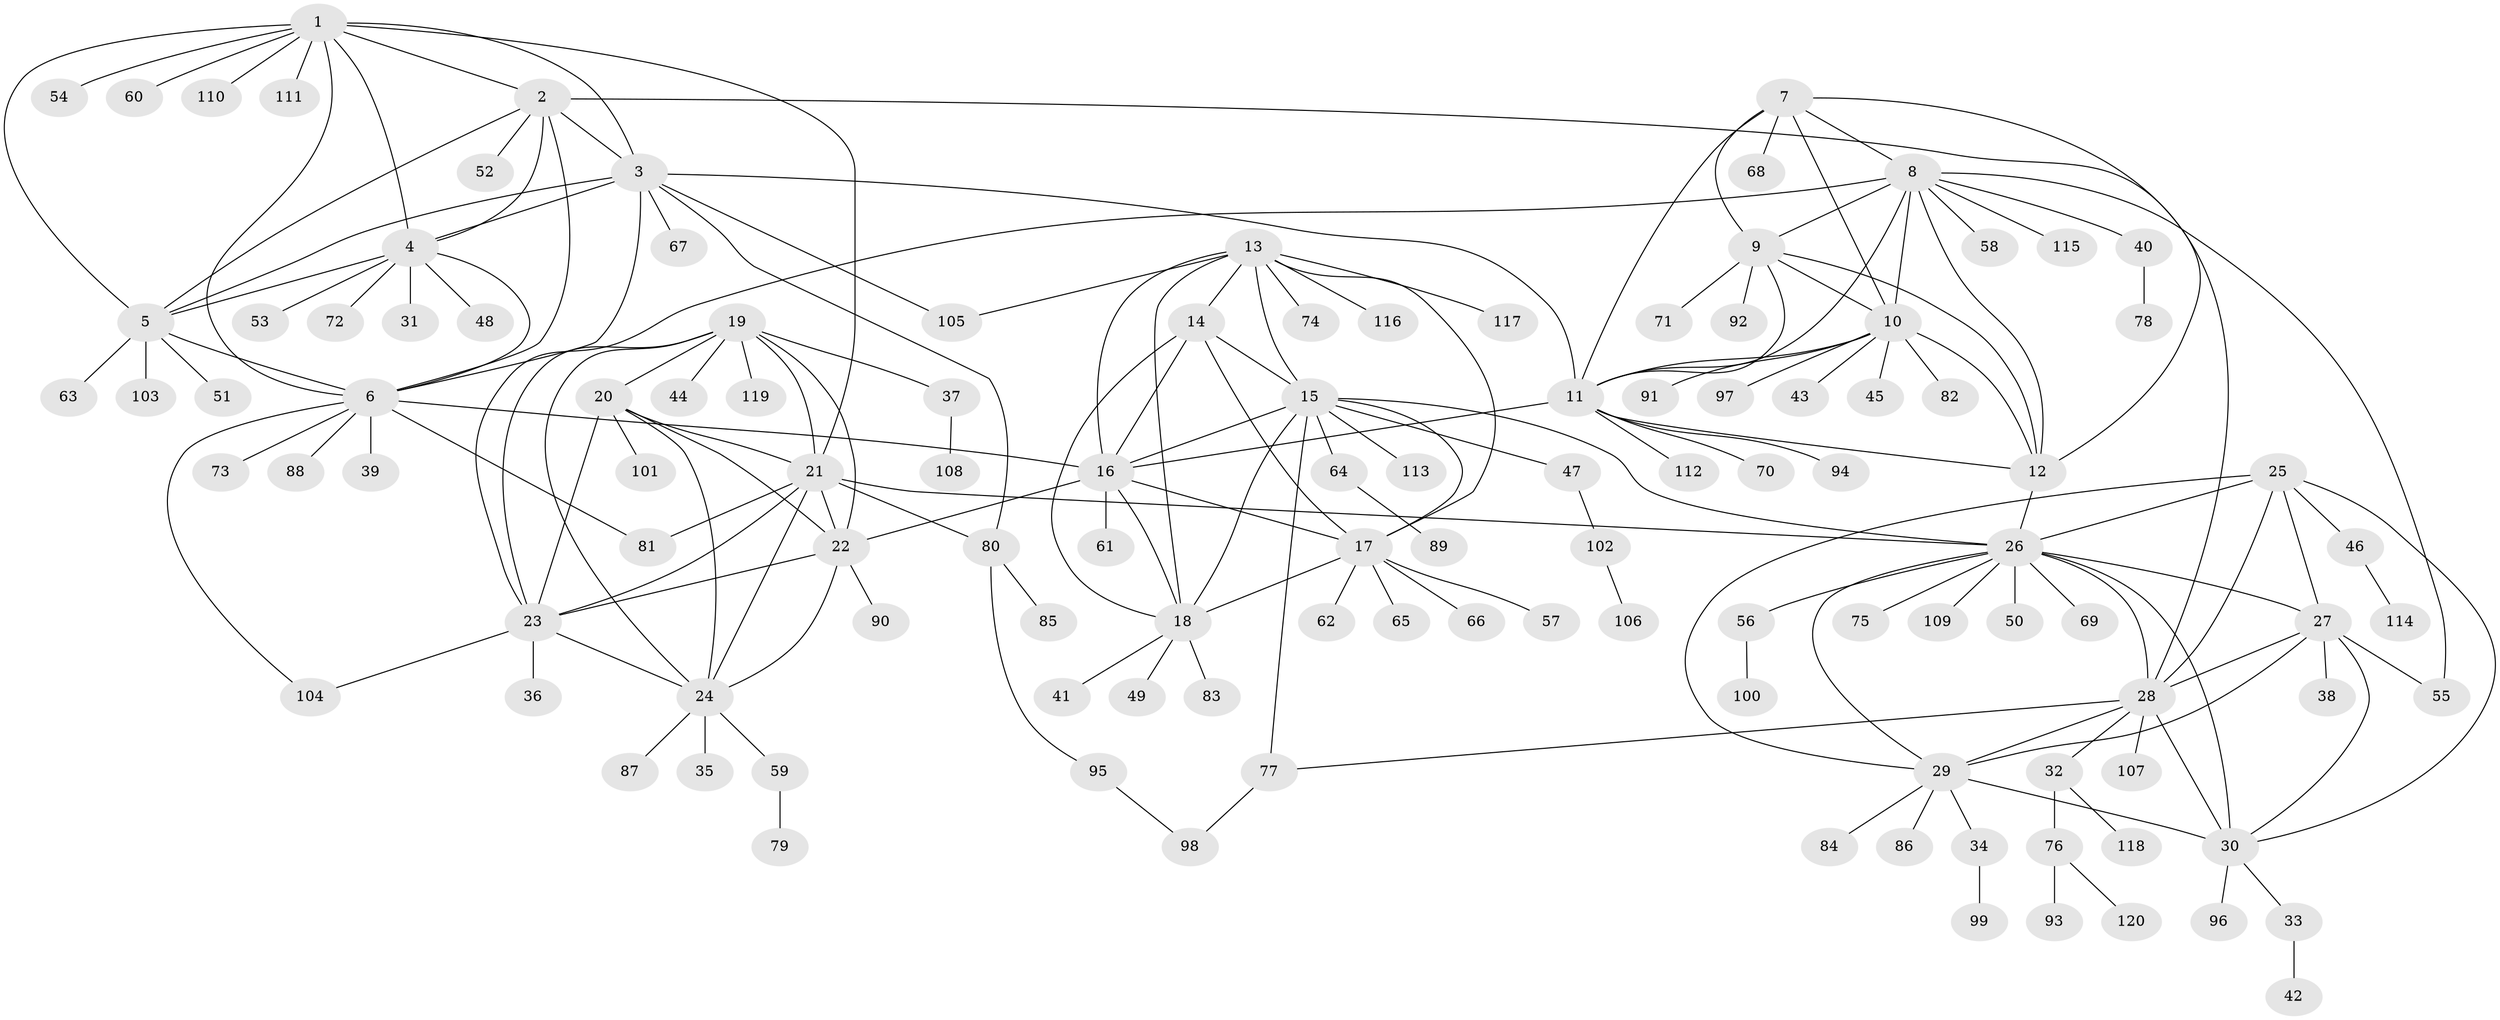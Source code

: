 // coarse degree distribution, {12: 0.010638297872340425, 5: 0.05319148936170213, 8: 0.02127659574468085, 7: 0.031914893617021274, 9: 0.0425531914893617, 4: 0.031914893617021274, 14: 0.010638297872340425, 10: 0.010638297872340425, 13: 0.010638297872340425, 6: 0.031914893617021274, 15: 0.010638297872340425, 1: 0.6170212765957447, 3: 0.02127659574468085, 2: 0.09574468085106383}
// Generated by graph-tools (version 1.1) at 2025/52/02/27/25 19:52:21]
// undirected, 120 vertices, 182 edges
graph export_dot {
graph [start="1"]
  node [color=gray90,style=filled];
  1;
  2;
  3;
  4;
  5;
  6;
  7;
  8;
  9;
  10;
  11;
  12;
  13;
  14;
  15;
  16;
  17;
  18;
  19;
  20;
  21;
  22;
  23;
  24;
  25;
  26;
  27;
  28;
  29;
  30;
  31;
  32;
  33;
  34;
  35;
  36;
  37;
  38;
  39;
  40;
  41;
  42;
  43;
  44;
  45;
  46;
  47;
  48;
  49;
  50;
  51;
  52;
  53;
  54;
  55;
  56;
  57;
  58;
  59;
  60;
  61;
  62;
  63;
  64;
  65;
  66;
  67;
  68;
  69;
  70;
  71;
  72;
  73;
  74;
  75;
  76;
  77;
  78;
  79;
  80;
  81;
  82;
  83;
  84;
  85;
  86;
  87;
  88;
  89;
  90;
  91;
  92;
  93;
  94;
  95;
  96;
  97;
  98;
  99;
  100;
  101;
  102;
  103;
  104;
  105;
  106;
  107;
  108;
  109;
  110;
  111;
  112;
  113;
  114;
  115;
  116;
  117;
  118;
  119;
  120;
  1 -- 2;
  1 -- 3;
  1 -- 4;
  1 -- 5;
  1 -- 6;
  1 -- 21;
  1 -- 54;
  1 -- 60;
  1 -- 110;
  1 -- 111;
  2 -- 3;
  2 -- 4;
  2 -- 5;
  2 -- 6;
  2 -- 28;
  2 -- 52;
  3 -- 4;
  3 -- 5;
  3 -- 6;
  3 -- 11;
  3 -- 67;
  3 -- 80;
  3 -- 105;
  4 -- 5;
  4 -- 6;
  4 -- 31;
  4 -- 48;
  4 -- 53;
  4 -- 72;
  5 -- 6;
  5 -- 51;
  5 -- 63;
  5 -- 103;
  6 -- 16;
  6 -- 39;
  6 -- 73;
  6 -- 81;
  6 -- 88;
  6 -- 104;
  7 -- 8;
  7 -- 9;
  7 -- 10;
  7 -- 11;
  7 -- 12;
  7 -- 68;
  8 -- 9;
  8 -- 10;
  8 -- 11;
  8 -- 12;
  8 -- 23;
  8 -- 40;
  8 -- 55;
  8 -- 58;
  8 -- 115;
  9 -- 10;
  9 -- 11;
  9 -- 12;
  9 -- 71;
  9 -- 92;
  10 -- 11;
  10 -- 12;
  10 -- 43;
  10 -- 45;
  10 -- 82;
  10 -- 91;
  10 -- 97;
  11 -- 12;
  11 -- 16;
  11 -- 70;
  11 -- 94;
  11 -- 112;
  12 -- 26;
  13 -- 14;
  13 -- 15;
  13 -- 16;
  13 -- 17;
  13 -- 18;
  13 -- 74;
  13 -- 105;
  13 -- 116;
  13 -- 117;
  14 -- 15;
  14 -- 16;
  14 -- 17;
  14 -- 18;
  15 -- 16;
  15 -- 17;
  15 -- 18;
  15 -- 26;
  15 -- 47;
  15 -- 64;
  15 -- 77;
  15 -- 113;
  16 -- 17;
  16 -- 18;
  16 -- 22;
  16 -- 61;
  17 -- 18;
  17 -- 57;
  17 -- 62;
  17 -- 65;
  17 -- 66;
  18 -- 41;
  18 -- 49;
  18 -- 83;
  19 -- 20;
  19 -- 21;
  19 -- 22;
  19 -- 23;
  19 -- 24;
  19 -- 37;
  19 -- 44;
  19 -- 119;
  20 -- 21;
  20 -- 22;
  20 -- 23;
  20 -- 24;
  20 -- 101;
  21 -- 22;
  21 -- 23;
  21 -- 24;
  21 -- 26;
  21 -- 80;
  21 -- 81;
  22 -- 23;
  22 -- 24;
  22 -- 90;
  23 -- 24;
  23 -- 36;
  23 -- 104;
  24 -- 35;
  24 -- 59;
  24 -- 87;
  25 -- 26;
  25 -- 27;
  25 -- 28;
  25 -- 29;
  25 -- 30;
  25 -- 46;
  26 -- 27;
  26 -- 28;
  26 -- 29;
  26 -- 30;
  26 -- 50;
  26 -- 56;
  26 -- 69;
  26 -- 75;
  26 -- 109;
  27 -- 28;
  27 -- 29;
  27 -- 30;
  27 -- 38;
  27 -- 55;
  28 -- 29;
  28 -- 30;
  28 -- 32;
  28 -- 77;
  28 -- 107;
  29 -- 30;
  29 -- 34;
  29 -- 84;
  29 -- 86;
  30 -- 33;
  30 -- 96;
  32 -- 76;
  32 -- 118;
  33 -- 42;
  34 -- 99;
  37 -- 108;
  40 -- 78;
  46 -- 114;
  47 -- 102;
  56 -- 100;
  59 -- 79;
  64 -- 89;
  76 -- 93;
  76 -- 120;
  77 -- 98;
  80 -- 85;
  80 -- 95;
  95 -- 98;
  102 -- 106;
}
